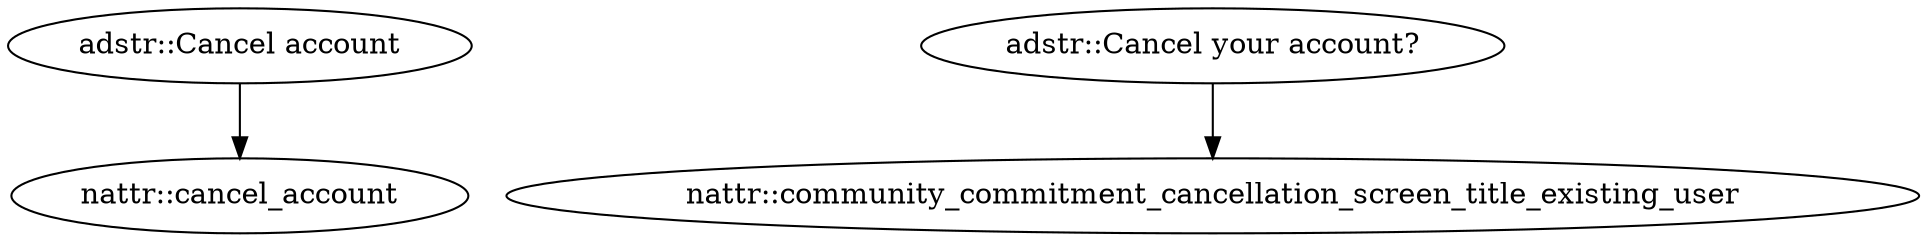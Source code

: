digraph G {
"adstr::Cancel account" -> "nattr::cancel_account"
"adstr::Cancel your account?" -> "nattr::community_commitment_cancellation_screen_title_existing_user"
}
